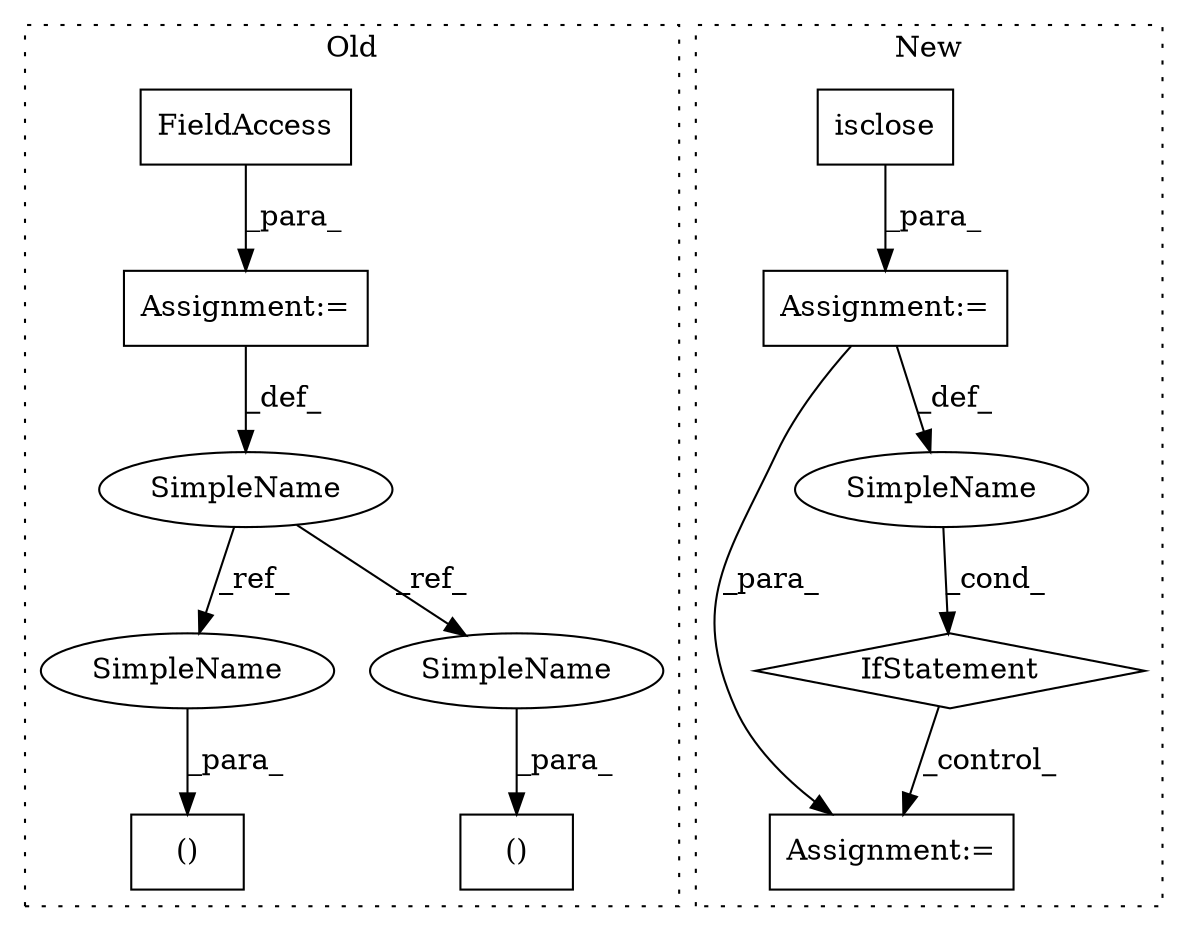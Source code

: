 digraph G {
subgraph cluster0 {
1 [label="()" a="106" s="20637" l="59" shape="box"];
4 [label="Assignment:=" a="7" s="20230" l="1" shape="box"];
5 [label="()" a="106" s="20975" l="64" shape="box"];
6 [label="SimpleName" a="42" s="20228" l="2" shape="ellipse"];
7 [label="FieldAccess" a="22" s="20231" l="7" shape="box"];
11 [label="SimpleName" a="42" s="20637" l="2" shape="ellipse"];
12 [label="SimpleName" a="42" s="20975" l="2" shape="ellipse"];
label = "Old";
style="dotted";
}
subgraph cluster1 {
2 [label="isclose" a="32" s="21588,21629" l="8,1" shape="box"];
3 [label="Assignment:=" a="7" s="21587" l="1" shape="box"];
8 [label="IfStatement" a="25" s="21636,21664" l="4,2" shape="diamond"];
9 [label="Assignment:=" a="7" s="21681" l="1" shape="box"];
10 [label="SimpleName" a="42" s="" l="" shape="ellipse"];
label = "New";
style="dotted";
}
2 -> 3 [label="_para_"];
3 -> 10 [label="_def_"];
3 -> 9 [label="_para_"];
4 -> 6 [label="_def_"];
6 -> 12 [label="_ref_"];
6 -> 11 [label="_ref_"];
7 -> 4 [label="_para_"];
8 -> 9 [label="_control_"];
10 -> 8 [label="_cond_"];
11 -> 1 [label="_para_"];
12 -> 5 [label="_para_"];
}